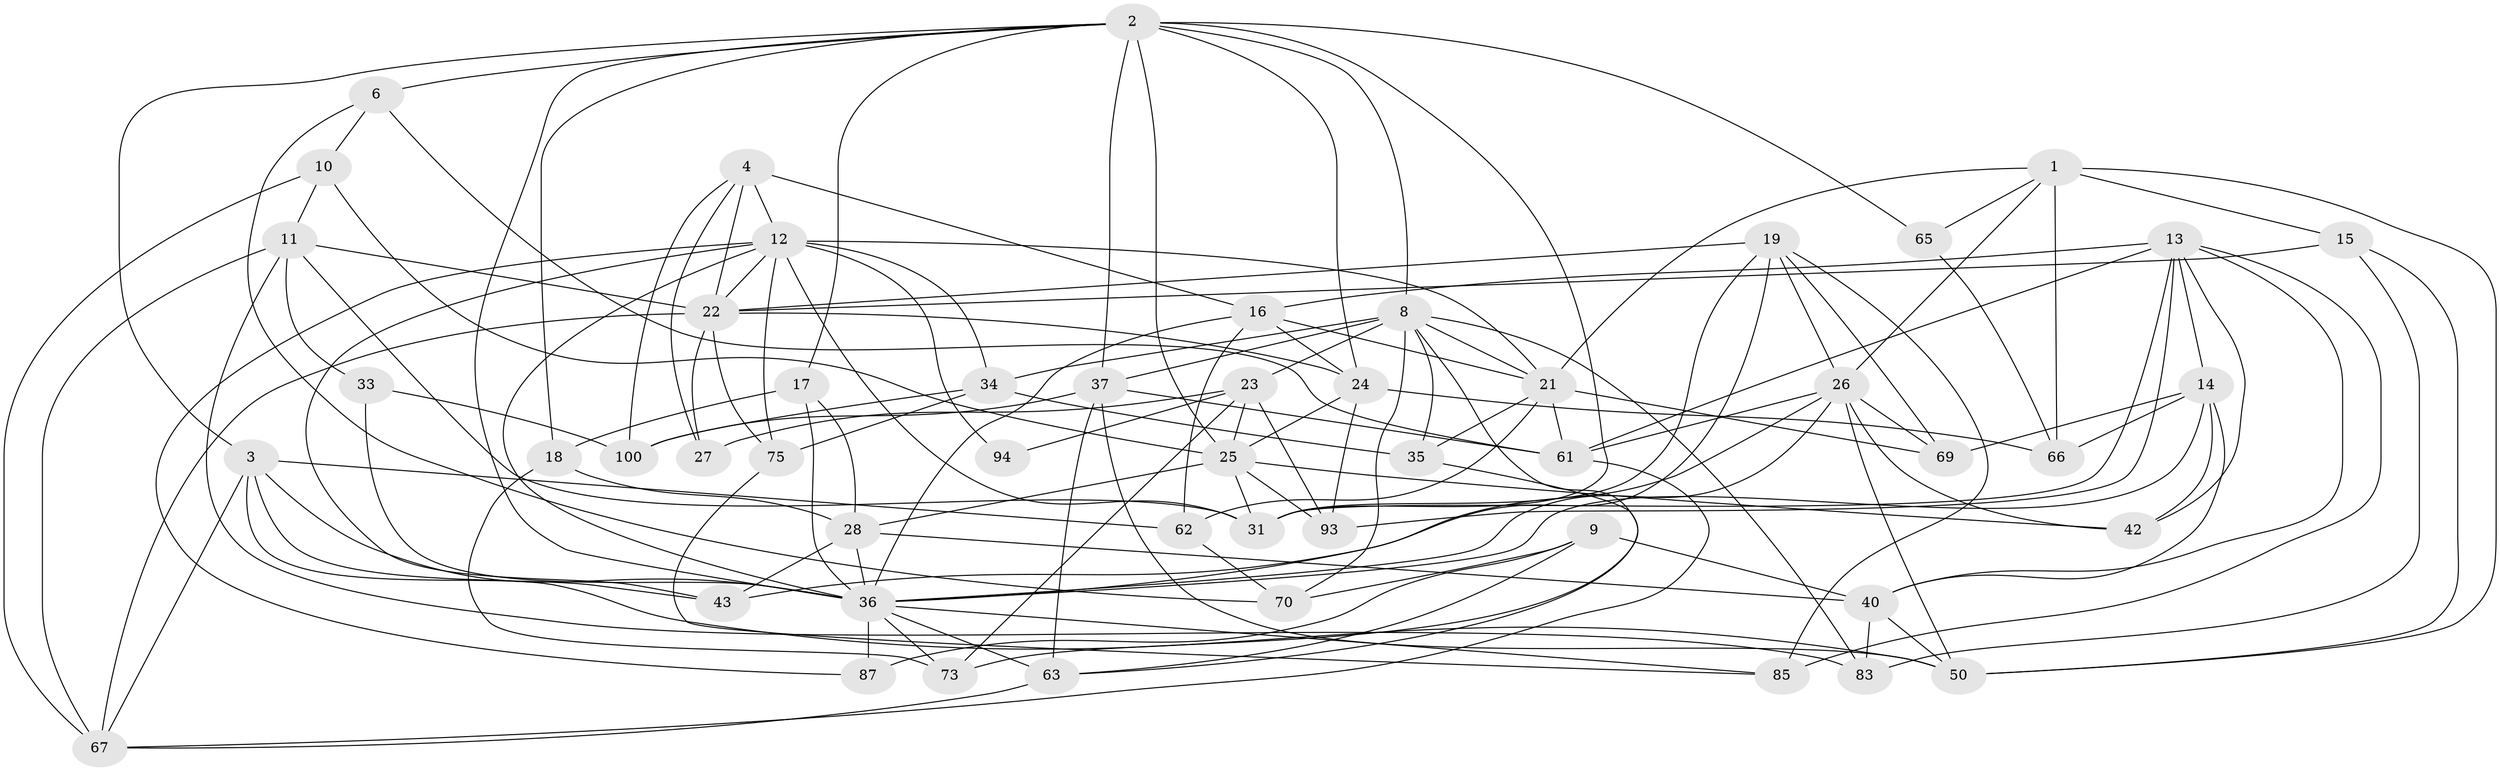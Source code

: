 // original degree distribution, {4: 1.0}
// Generated by graph-tools (version 1.1) at 2025/16/03/09/25 04:16:23]
// undirected, 51 vertices, 140 edges
graph export_dot {
graph [start="1"]
  node [color=gray90,style=filled];
  1 [super="+96"];
  2 [super="+20+5+54"];
  3 [super="+7"];
  4 [super="+71"];
  6;
  8 [super="+78+59+32"];
  9;
  10;
  11 [super="+64"];
  12 [super="+41+97"];
  13 [super="+29"];
  14 [super="+60"];
  15;
  16 [super="+30"];
  17;
  18;
  19 [super="+81"];
  21 [super="+52+99"];
  22 [super="+49+77+51"];
  23 [super="+45"];
  24 [super="+47"];
  25 [super="+89+53"];
  26 [super="+101+72"];
  27;
  28 [super="+74"];
  31 [super="+86"];
  33;
  34 [super="+44"];
  35;
  36 [super="+56+48+46"];
  37 [super="+39+68"];
  40 [super="+58"];
  42;
  43;
  50 [super="+55"];
  61 [super="+79"];
  62;
  63 [super="+103"];
  65;
  66;
  67 [super="+82"];
  69;
  70;
  73;
  75;
  83;
  85;
  87;
  93;
  94;
  100;
  1 -- 21;
  1 -- 15;
  1 -- 50;
  1 -- 65;
  1 -- 66;
  1 -- 26;
  2 -- 25;
  2 -- 17;
  2 -- 3;
  2 -- 6;
  2 -- 8 [weight=2];
  2 -- 24;
  2 -- 65 [weight=2];
  2 -- 37 [weight=2];
  2 -- 18;
  2 -- 36;
  2 -- 31;
  3 -- 62;
  3 -- 50;
  3 -- 43;
  3 -- 67;
  3 -- 36;
  4 -- 100;
  4 -- 27;
  4 -- 16;
  4 -- 12 [weight=2];
  4 -- 22;
  6 -- 61;
  6 -- 70;
  6 -- 10;
  8 -- 34;
  8 -- 35;
  8 -- 70;
  8 -- 73;
  8 -- 23;
  8 -- 83;
  8 -- 37;
  8 -- 21;
  9 -- 87;
  9 -- 70;
  9 -- 63;
  9 -- 40;
  10 -- 25;
  10 -- 11;
  10 -- 67;
  11 -- 67;
  11 -- 22;
  11 -- 83;
  11 -- 33;
  11 -- 31;
  12 -- 87;
  12 -- 43;
  12 -- 34 [weight=2];
  12 -- 75;
  12 -- 94 [weight=3];
  12 -- 21;
  12 -- 31;
  12 -- 36;
  12 -- 22;
  13 -- 31;
  13 -- 40;
  13 -- 42;
  13 -- 16;
  13 -- 61;
  13 -- 93;
  13 -- 85;
  13 -- 14;
  14 -- 40;
  14 -- 42;
  14 -- 66;
  14 -- 69;
  14 -- 36;
  15 -- 83;
  15 -- 50;
  15 -- 22;
  16 -- 62;
  16 -- 21;
  16 -- 36;
  16 -- 24;
  17 -- 18;
  17 -- 28;
  17 -- 36;
  18 -- 73;
  18 -- 28;
  19 -- 31;
  19 -- 69;
  19 -- 36;
  19 -- 26;
  19 -- 85;
  19 -- 22;
  21 -- 69;
  21 -- 62;
  21 -- 61;
  21 -- 35;
  22 -- 27 [weight=2];
  22 -- 67;
  22 -- 75;
  22 -- 24;
  23 -- 73;
  23 -- 25;
  23 -- 27;
  23 -- 93;
  23 -- 94;
  24 -- 66;
  24 -- 25;
  24 -- 93;
  25 -- 42;
  25 -- 93;
  25 -- 28;
  25 -- 31;
  26 -- 43;
  26 -- 69;
  26 -- 61;
  26 -- 36;
  26 -- 50;
  26 -- 42;
  28 -- 43;
  28 -- 40;
  28 -- 36;
  33 -- 100;
  33 -- 36 [weight=2];
  34 -- 100;
  34 -- 35;
  34 -- 75;
  35 -- 63;
  36 -- 87 [weight=2];
  36 -- 73;
  36 -- 85;
  36 -- 63;
  37 -- 100;
  37 -- 63 [weight=2];
  37 -- 61;
  37 -- 50;
  40 -- 83;
  40 -- 50;
  61 -- 67;
  62 -- 70;
  63 -- 67;
  65 -- 66;
  75 -- 85;
}
